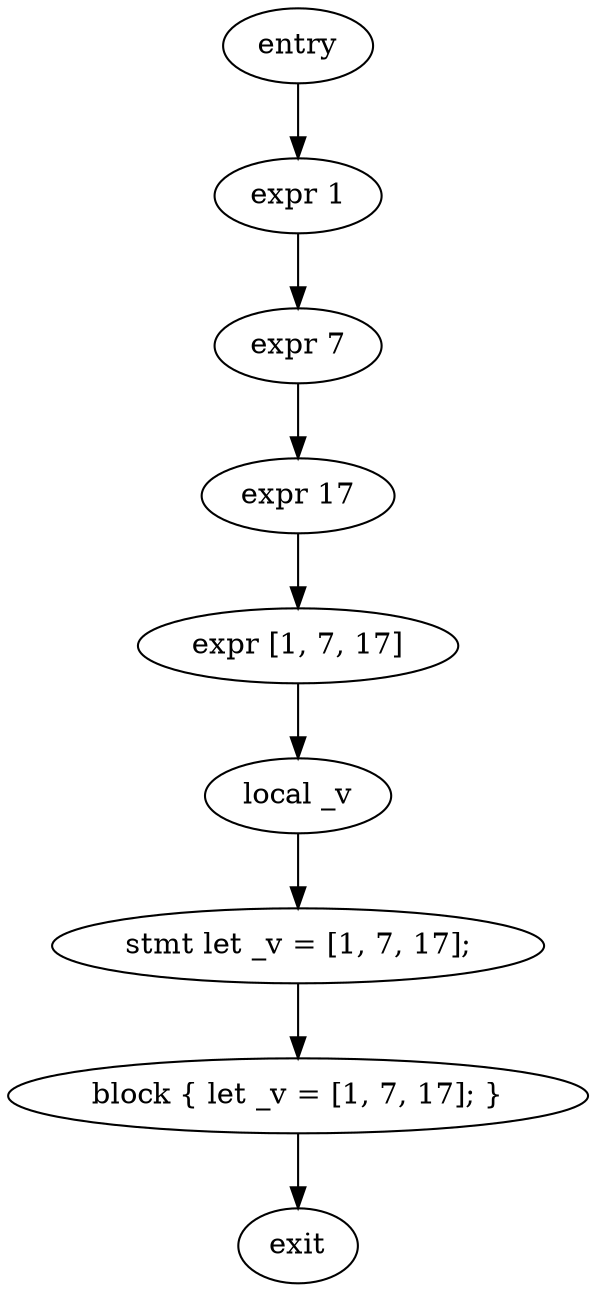 digraph block {
    N0[label="entry"];
    N1[label="exit"];
    N2[label="expr 1"];
    N3[label="expr 7"];
    N4[label="expr 17"];
    N5[label="expr [1, 7, 17]"];
    N6[label="local _v"];
    N7[label="stmt let _v = [1, 7, 17];"];
    N8[label="block { let _v = [1, 7, 17]; }"];
    N0 -> N2;
    N2 -> N3;
    N3 -> N4;
    N4 -> N5;
    N5 -> N6;
    N6 -> N7;
    N7 -> N8;
    N8 -> N1;
}
